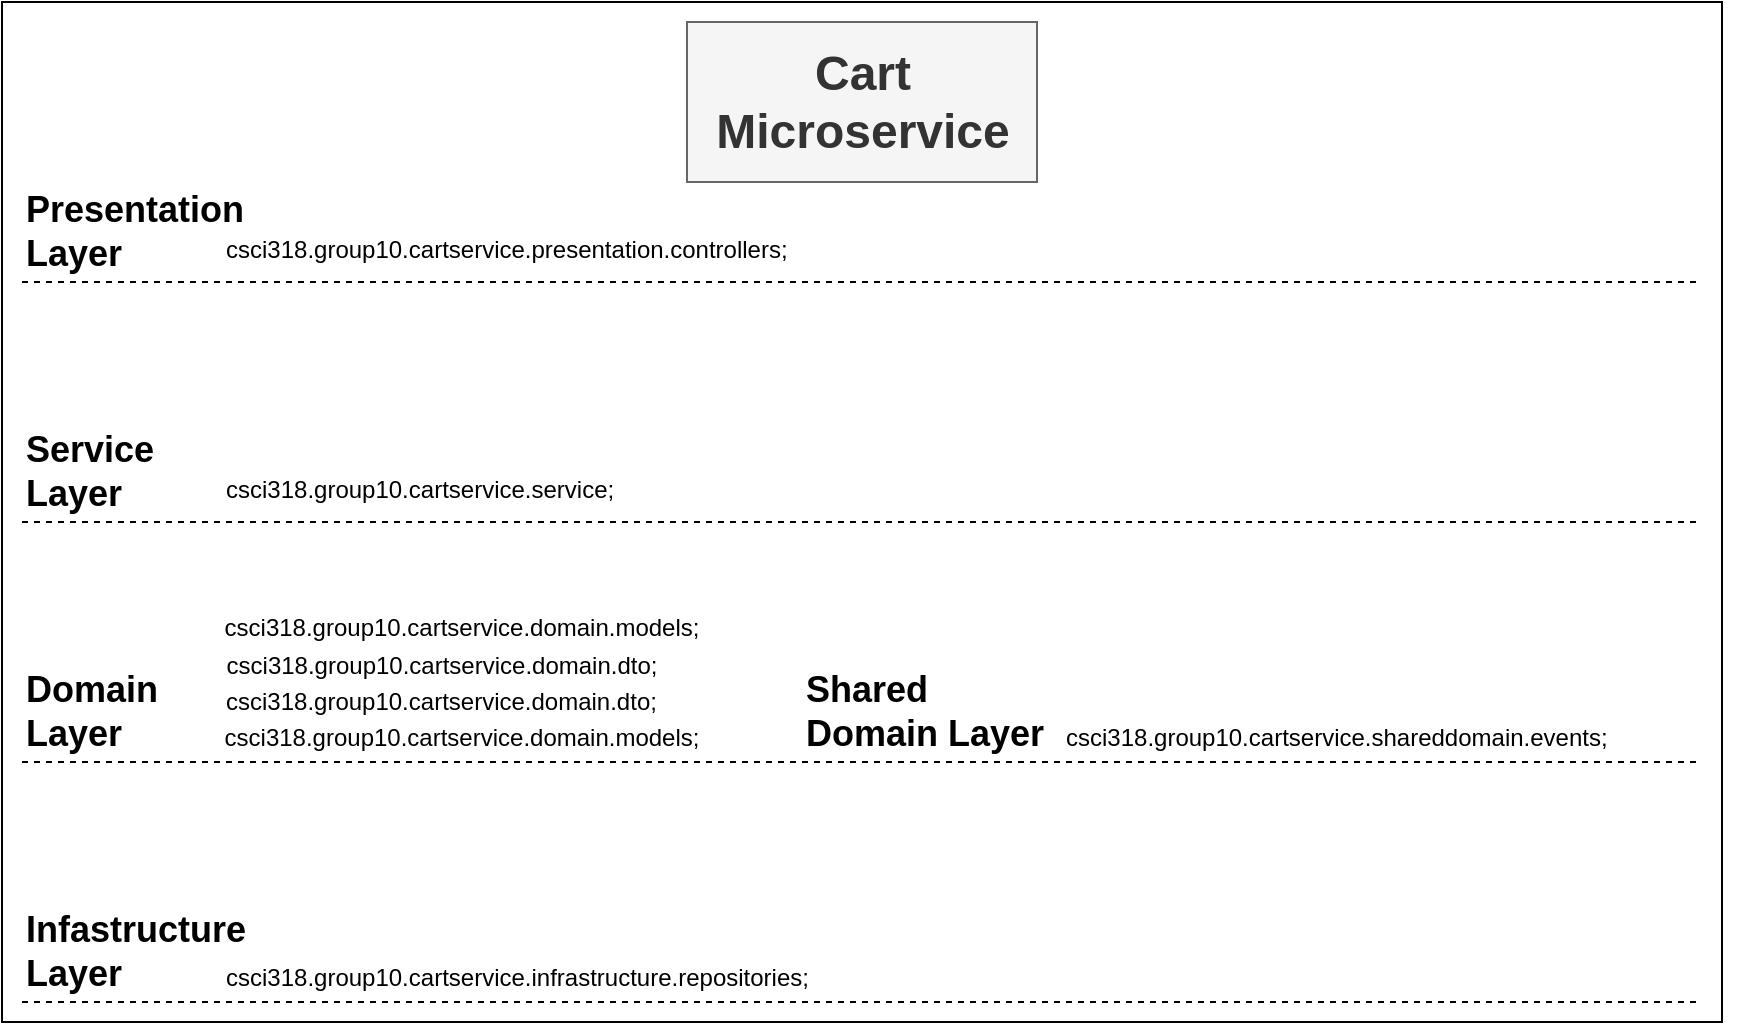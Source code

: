 <mxfile version="24.7.17">
  <diagram name="Page-1" id="kIctkeBkr8f2s4fUDdkD">
    <mxGraphModel dx="972" dy="681" grid="1" gridSize="10" guides="1" tooltips="1" connect="1" arrows="1" fold="1" page="1" pageScale="1" pageWidth="827" pageHeight="1169" math="0" shadow="0">
      <root>
        <mxCell id="0" />
        <mxCell id="1" parent="0" />
        <mxCell id="JEee_by6WqiBMCdvXWW1-28" value="" style="rounded=0;whiteSpace=wrap;html=1;" vertex="1" parent="1">
          <mxGeometry x="110" y="20" width="860" height="510" as="geometry" />
        </mxCell>
        <mxCell id="JEee_by6WqiBMCdvXWW1-4" value="&lt;h1&gt;Cart Microservice&lt;/h1&gt;" style="text;html=1;align=center;verticalAlign=middle;whiteSpace=wrap;rounded=0;fillColor=#f5f5f5;strokeColor=#666666;fontColor=#333333;" vertex="1" parent="1">
          <mxGeometry x="452.5" y="30" width="175" height="80" as="geometry" />
        </mxCell>
        <mxCell id="JEee_by6WqiBMCdvXWW1-6" value="" style="endArrow=none;html=1;rounded=0;bendable=0;fixDash=1;curved=0;dashed=1;" edge="1" parent="1">
          <mxGeometry width="50" height="50" relative="1" as="geometry">
            <mxPoint x="120" y="160" as="sourcePoint" />
            <mxPoint x="960" y="160" as="targetPoint" />
          </mxGeometry>
        </mxCell>
        <mxCell id="JEee_by6WqiBMCdvXWW1-7" value="" style="endArrow=none;html=1;rounded=0;dashed=1;" edge="1" parent="1">
          <mxGeometry width="50" height="50" relative="1" as="geometry">
            <mxPoint x="120" y="280" as="sourcePoint" />
            <mxPoint x="960" y="280" as="targetPoint" />
          </mxGeometry>
        </mxCell>
        <mxCell id="JEee_by6WqiBMCdvXWW1-8" value="" style="endArrow=none;html=1;rounded=0;dashed=1;" edge="1" parent="1">
          <mxGeometry width="50" height="50" relative="1" as="geometry">
            <mxPoint x="120" y="400" as="sourcePoint" />
            <mxPoint x="960" y="400" as="targetPoint" />
          </mxGeometry>
        </mxCell>
        <mxCell id="JEee_by6WqiBMCdvXWW1-9" value="&lt;h2&gt;Presentation Layer&lt;/h2&gt;" style="text;html=1;align=left;verticalAlign=middle;whiteSpace=wrap;rounded=0;" vertex="1" parent="1">
          <mxGeometry x="120" y="120" width="60" height="30" as="geometry" />
        </mxCell>
        <mxCell id="JEee_by6WqiBMCdvXWW1-10" value="&lt;h2&gt;Service Layer&lt;/h2&gt;" style="text;html=1;align=left;verticalAlign=middle;whiteSpace=wrap;rounded=0;" vertex="1" parent="1">
          <mxGeometry x="120" y="240" width="60" height="30" as="geometry" />
        </mxCell>
        <mxCell id="JEee_by6WqiBMCdvXWW1-11" value="&lt;h2&gt;Domain Layer&lt;/h2&gt;" style="text;html=1;align=left;verticalAlign=middle;whiteSpace=wrap;rounded=0;" vertex="1" parent="1">
          <mxGeometry x="120" y="360" width="60" height="30" as="geometry" />
        </mxCell>
        <mxCell id="JEee_by6WqiBMCdvXWW1-12" value="&lt;h2&gt;Infastructure Layer&lt;/h2&gt;" style="text;html=1;align=left;verticalAlign=middle;whiteSpace=wrap;rounded=0;" vertex="1" parent="1">
          <mxGeometry x="120" y="480" width="60" height="30" as="geometry" />
        </mxCell>
        <mxCell id="JEee_by6WqiBMCdvXWW1-13" value="" style="endArrow=none;html=1;rounded=0;dashed=1;" edge="1" parent="1">
          <mxGeometry width="50" height="50" relative="1" as="geometry">
            <mxPoint x="120" y="520" as="sourcePoint" />
            <mxPoint x="960" y="520" as="targetPoint" />
          </mxGeometry>
        </mxCell>
        <mxCell id="JEee_by6WqiBMCdvXWW1-15" value="&lt;h2&gt;Shared Domain Layer&lt;/h2&gt;" style="text;html=1;align=left;verticalAlign=middle;whiteSpace=wrap;rounded=0;" vertex="1" parent="1">
          <mxGeometry x="510" y="360" width="130" height="30" as="geometry" />
        </mxCell>
        <mxCell id="JEee_by6WqiBMCdvXWW1-17" value="&lt;div style=&quot;&quot;&gt;csci318.group10.cartservice.infrastructure.repositories;&lt;/div&gt;&lt;div&gt;&lt;br&gt;&lt;/div&gt;" style="text;html=1;align=left;verticalAlign=middle;whiteSpace=wrap;rounded=0;" vertex="1" parent="1">
          <mxGeometry x="220" y="500" width="60" height="30" as="geometry" />
        </mxCell>
        <mxCell id="JEee_by6WqiBMCdvXWW1-18" value="csci318.group10.cartservice.domain.dto;" style="text;html=1;align=left;verticalAlign=middle;whiteSpace=wrap;rounded=0;" vertex="1" parent="1">
          <mxGeometry x="220" y="355" width="60" height="30" as="geometry" />
        </mxCell>
        <mxCell id="JEee_by6WqiBMCdvXWW1-19" value="&lt;div style=&quot;text-align: left;&quot;&gt;csci318.group10.cartservice.domain.dto;&lt;/div&gt;&lt;div&gt;&lt;br&gt;&lt;/div&gt;" style="text;html=1;align=center;verticalAlign=middle;whiteSpace=wrap;rounded=0;" vertex="1" parent="1">
          <mxGeometry x="300" y="344" width="60" height="30" as="geometry" />
        </mxCell>
        <mxCell id="JEee_by6WqiBMCdvXWW1-20" value="&lt;div style=&quot;text-align: left;&quot;&gt;csci318.group10.cartservice.domain.models;&lt;/div&gt;&lt;div&gt;&lt;br&gt;&lt;/div&gt;" style="text;html=1;align=center;verticalAlign=middle;whiteSpace=wrap;rounded=0;" vertex="1" parent="1">
          <mxGeometry x="310" y="380" width="60" height="30" as="geometry" />
        </mxCell>
        <mxCell id="JEee_by6WqiBMCdvXWW1-22" value="&lt;div style=&quot;text-align: left;&quot;&gt;csci318.group10.cartservice.domain.models;&lt;/div&gt;&lt;div&gt;&lt;br&gt;&lt;/div&gt;" style="text;html=1;align=center;verticalAlign=middle;whiteSpace=wrap;rounded=0;" vertex="1" parent="1">
          <mxGeometry x="310" y="325" width="60" height="30" as="geometry" />
        </mxCell>
        <UserObject label="csci318.group10.cartservice.shareddomain.events;" link="package csci318.group10.cartservice.shareddomain.events;" id="JEee_by6WqiBMCdvXWW1-24">
          <mxCell style="text;whiteSpace=wrap;" vertex="1" parent="1">
            <mxGeometry x="640" y="374" width="350" height="26" as="geometry" />
          </mxCell>
        </UserObject>
        <mxCell id="JEee_by6WqiBMCdvXWW1-26" value="csci318.group10.cartservice.service;" style="text;whiteSpace=wrap;" vertex="1" parent="1">
          <mxGeometry x="220" y="250" width="280" height="20" as="geometry" />
        </mxCell>
        <mxCell id="JEee_by6WqiBMCdvXWW1-27" value="csci318.group10.cartservice.presentation.controllers;" style="text;whiteSpace=wrap;" vertex="1" parent="1">
          <mxGeometry x="220" y="130" width="360" height="40" as="geometry" />
        </mxCell>
      </root>
    </mxGraphModel>
  </diagram>
</mxfile>
